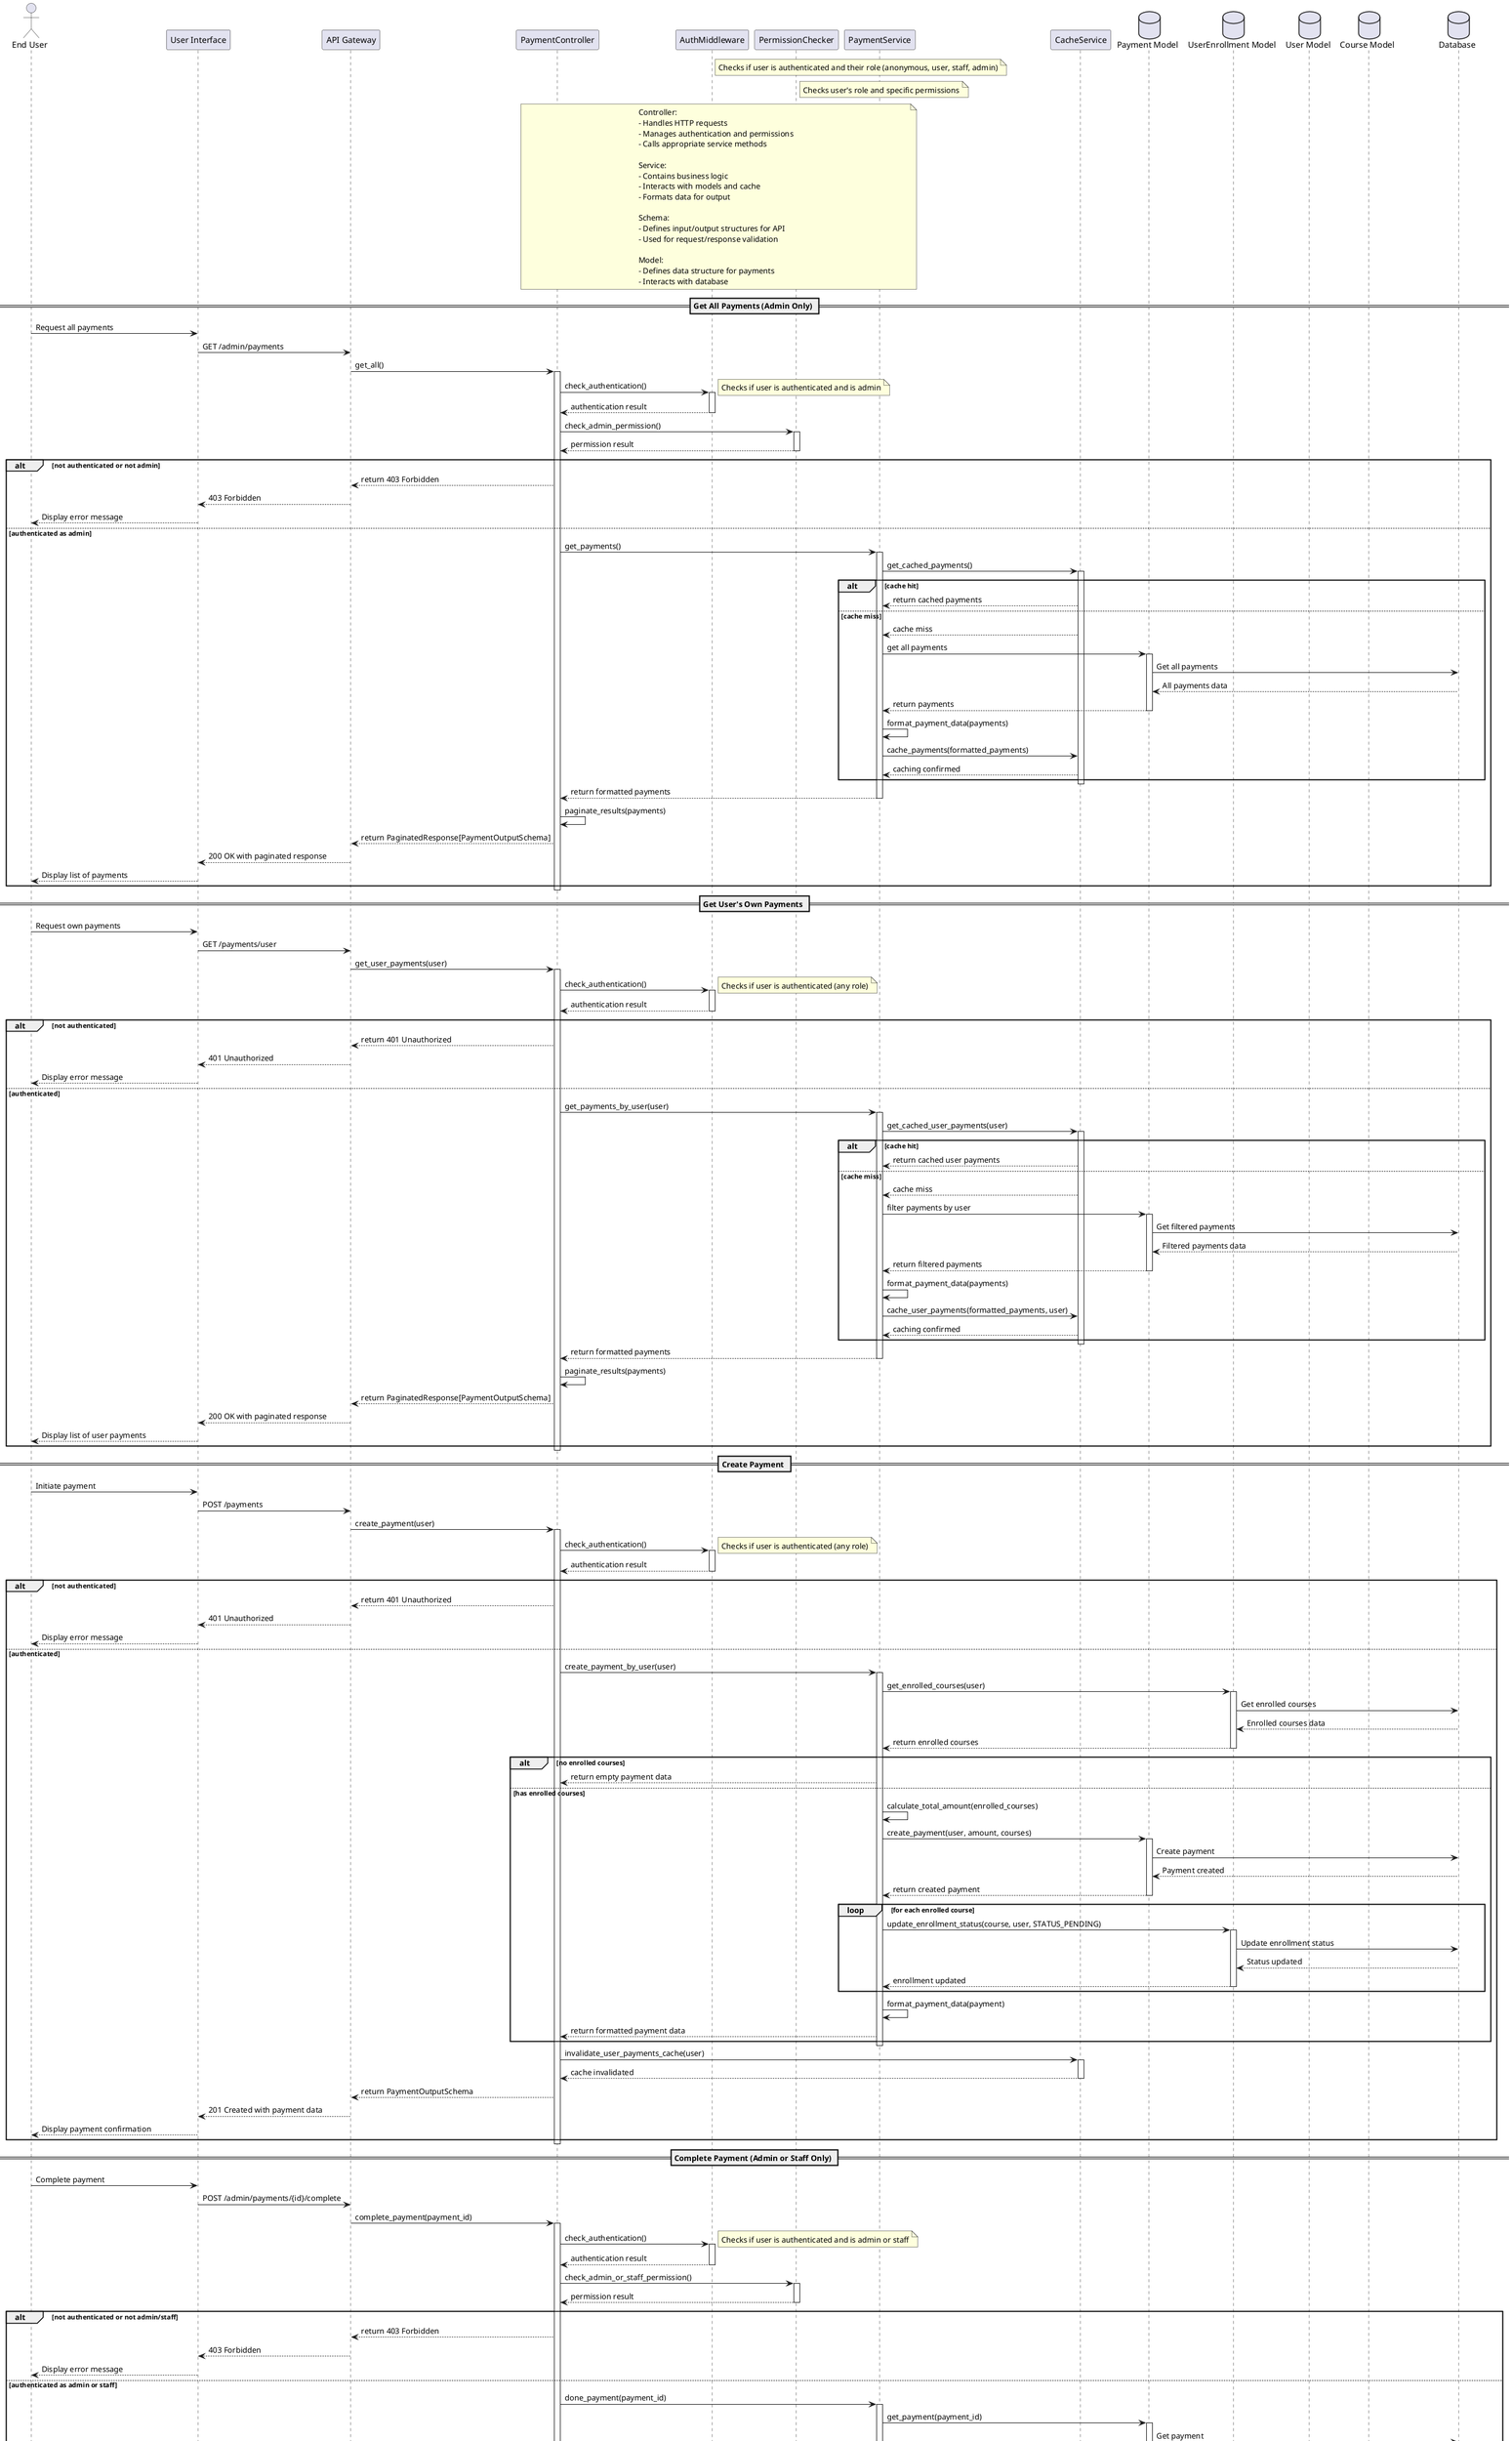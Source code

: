 @startuml Payment Service

actor "End User" as EU
participant "User Interface" as UI
participant "API Gateway" as AG
participant "PaymentController" as PC
participant "AuthMiddleware" as AM
participant "PermissionChecker" as PChecker
participant "PaymentService" as PS
participant "CacheService" as CS
database "Payment Model" as PM
database "UserEnrollment Model" as UEM
database "User Model" as UM
database "Course Model" as CM
database "Database" as DB

note right of AM
  Checks if user is authenticated and their role (anonymous, user, staff, admin)
end note

note right of PChecker
  Checks user's role and specific permissions
end note

note over PC, PS
  Controller:
  - Handles HTTP requests
  - Manages authentication and permissions
  - Calls appropriate service methods

  Service:
  - Contains business logic
  - Interacts with models and cache
  - Formats data for output

  Schema:
  - Defines input/output structures for API
  - Used for request/response validation

  Model:
  - Defines data structure for payments
  - Interacts with database
end note

== Get All Payments (Admin Only) ==
EU -> UI : Request all payments
UI -> AG : GET /admin/payments
AG -> PC : get_all()
activate PC
PC -> AM : check_authentication()
activate AM
note right
  Checks if user is authenticated and is admin
end note
AM --> PC : authentication result
deactivate AM
PC -> PChecker : check_admin_permission()
activate PChecker
PChecker --> PC : permission result
deactivate PChecker
alt not authenticated or not admin
    PC --> AG : return 403 Forbidden
    AG --> UI : 403 Forbidden
    UI --> EU : Display error message
else authenticated as admin
    PC -> PS : get_payments()
    activate PS
    PS -> CS : get_cached_payments()
    activate CS
    alt cache hit
        CS --> PS : return cached payments
    else cache miss
        CS --> PS : cache miss
        PS -> PM : get all payments
        activate PM
        PM -> DB : Get all payments
        DB --> PM : All payments data
        PM --> PS : return payments
        deactivate PM
        PS -> PS : format_payment_data(payments)
        PS -> CS : cache_payments(formatted_payments)
        CS --> PS : caching confirmed
    end
    deactivate CS
    PS --> PC : return formatted payments
    deactivate PS
    PC -> PC : paginate_results(payments)
    PC --> AG : return PaginatedResponse[PaymentOutputSchema]
    AG --> UI : 200 OK with paginated response
    UI --> EU : Display list of payments
end
deactivate PC

== Get User's Own Payments ==
EU -> UI : Request own payments
UI -> AG : GET /payments/user
AG -> PC : get_user_payments(user)
activate PC
PC -> AM : check_authentication()
activate AM
note right
  Checks if user is authenticated (any role)
end note
AM --> PC : authentication result
deactivate AM
alt not authenticated
    PC --> AG : return 401 Unauthorized
    AG --> UI : 401 Unauthorized
    UI --> EU : Display error message
else authenticated
    PC -> PS : get_payments_by_user(user)
    activate PS
    PS -> CS : get_cached_user_payments(user)
    activate CS
    alt cache hit
        CS --> PS : return cached user payments
    else cache miss
        CS --> PS : cache miss
        PS -> PM : filter payments by user
        activate PM
        PM -> DB : Get filtered payments
        DB --> PM : Filtered payments data
        PM --> PS : return filtered payments
        deactivate PM
        PS -> PS : format_payment_data(payments)
        PS -> CS : cache_user_payments(formatted_payments, user)
        CS --> PS : caching confirmed
    end
    deactivate CS
    PS --> PC : return formatted payments
    deactivate PS
    PC -> PC : paginate_results(payments)
    PC --> AG : return PaginatedResponse[PaymentOutputSchema]
    AG --> UI : 200 OK with paginated response
    UI --> EU : Display list of user payments
end
deactivate PC

== Create Payment ==
EU -> UI : Initiate payment
UI -> AG : POST /payments
AG -> PC : create_payment(user)
activate PC
PC -> AM : check_authentication()
activate AM
note right
  Checks if user is authenticated (any role)
end note
AM --> PC : authentication result
deactivate AM
alt not authenticated
    PC --> AG : return 401 Unauthorized
    AG --> UI : 401 Unauthorized
    UI --> EU : Display error message
else authenticated
    PC -> PS : create_payment_by_user(user)
    activate PS
    PS -> UEM : get_enrolled_courses(user)
    activate UEM
    UEM -> DB : Get enrolled courses
    DB --> UEM : Enrolled courses data
    UEM --> PS : return enrolled courses
    deactivate UEM
    alt no enrolled courses
        PS --> PC : return empty payment data
    else has enrolled courses
        PS -> PS : calculate_total_amount(enrolled_courses)
        PS -> PM : create_payment(user, amount, courses)
        activate PM
        PM -> DB : Create payment
        DB --> PM : Payment created
        PM --> PS : return created payment
        deactivate PM
        loop for each enrolled course
            PS -> UEM : update_enrollment_status(course, user, STATUS_PENDING)
            activate UEM
            UEM -> DB : Update enrollment status
            DB --> UEM : Status updated
            UEM --> PS : enrollment updated
            deactivate UEM
        end
        PS -> PS : format_payment_data(payment)
        PS --> PC : return formatted payment data
    end
    deactivate PS
    PC -> CS : invalidate_user_payments_cache(user)
    activate CS
    CS --> PC : cache invalidated
    deactivate CS
    PC --> AG : return PaymentOutputSchema
    AG --> UI : 201 Created with payment data
    UI --> EU : Display payment confirmation
end
deactivate PC

== Complete Payment (Admin or Staff Only) ==
EU -> UI : Complete payment
UI -> AG : POST /admin/payments/{id}/complete
AG -> PC : complete_payment(payment_id)
activate PC
PC -> AM : check_authentication()
activate AM
note right
  Checks if user is authenticated and is admin or staff
end note
AM --> PC : authentication result
deactivate AM
PC -> PChecker : check_admin_or_staff_permission()
activate PChecker
PChecker --> PC : permission result
deactivate PChecker
alt not authenticated or not admin/staff
    PC --> AG : return 403 Forbidden
    AG --> UI : 403 Forbidden
    UI --> EU : Display error message
else authenticated as admin or staff
    PC -> PS : done_payment(payment_id)
    activate PS
    PS -> PM : get_payment(payment_id)
    activate PM
    PM -> DB : Get payment
    DB --> PM : Payment data
    PM --> PS : return payment
    deactivate PM
    alt payment not found or not pending
        PS --> PC : return error message
    else payment is pending
        PS -> PS : validate_payment(payment)
        alt payment invalid
            PS -> PM : update_payment_status(payment, STATUS_FAILED)
            activate PM
            PM -> DB : Update payment status
            DB --> PM : Status updated
            PM --> PS : payment updated
            deactivate PM
        else payment valid
            loop for each course in payment
                PS -> UEM : update_enrollment_status(course, user, STATUS_COMPLETED)
                activate UEM
                UEM -> DB : Update enrollment status
                DB --> UEM : Status updated
                UEM --> PS : enrollment updated
                deactivate UEM
                PS -> CM : update_course_stats(course)
                activate CM
                CM -> DB : Update course stats
                DB --> CM : Stats updated
                CM --> PS : course stats updated
                deactivate CM
            end
            PS -> PM : update_payment_status(payment, STATUS_COMPLETED)
            activate PM
            PM -> DB : Update payment status
            DB --> PM : Status updated
            PM --> PS : payment updated
            deactivate PM
        end
        PS -> PS : generate_payment_receipt(completed_payment)
        PS --> PC : return success message and receipt
    end
    deactivate PS
    PC -> CS : invalidate_user_payments_cache(payment.user)
    activate CS
    CS --> PC : cache invalidated
    deactivate CS
    PC --> AG : return PaymentCompletionResponse
    AG --> UI : 200 OK with completion response
    UI --> EU : Display payment completion confirmation
end
deactivate PC

== Get Pending Payments (Admin or Staff Only) ==
EU -> UI : Request pending payments
UI -> AG : GET /admin/payments/pending
AG -> PC : get_pending_payments()
activate PC
PC -> AM : check_authentication()
activate AM
note right
  Checks if user is authenticated and is admin or staff
end note
AM --> PC : authentication result
deactivate AM
PC -> PChecker : check_admin_or_staff_permission()
activate PChecker
PChecker --> PC : permission result
deactivate PChecker
alt not authenticated or not admin/staff
    PC --> AG : return 403 Forbidden
    AG --> UI : 403 Forbidden
    UI --> EU : Display error message
else authenticated as admin or staff
    PC -> PS : get_pending_payments()
    activate PS
    PS -> PM : filter(status=STATUS_PENDING)
    activate PM
    PM -> DB : Get pending payments
    DB --> PM : Pending payments data
    PM --> PS : return pending payments
    deactivate PM
    PS -> PS : format_payment_data(pending_payments)
    PS --> PC : return formatted pending payments
    deactivate PS
    PC -> PC : paginate_results(pending_payments)
    PC --> AG : return PaginatedResponse[PaymentOutputSchema]
    AG --> UI : 200 OK with paginated response
    UI --> EU : Display list of pending payments
end
deactivate PC

@enduml